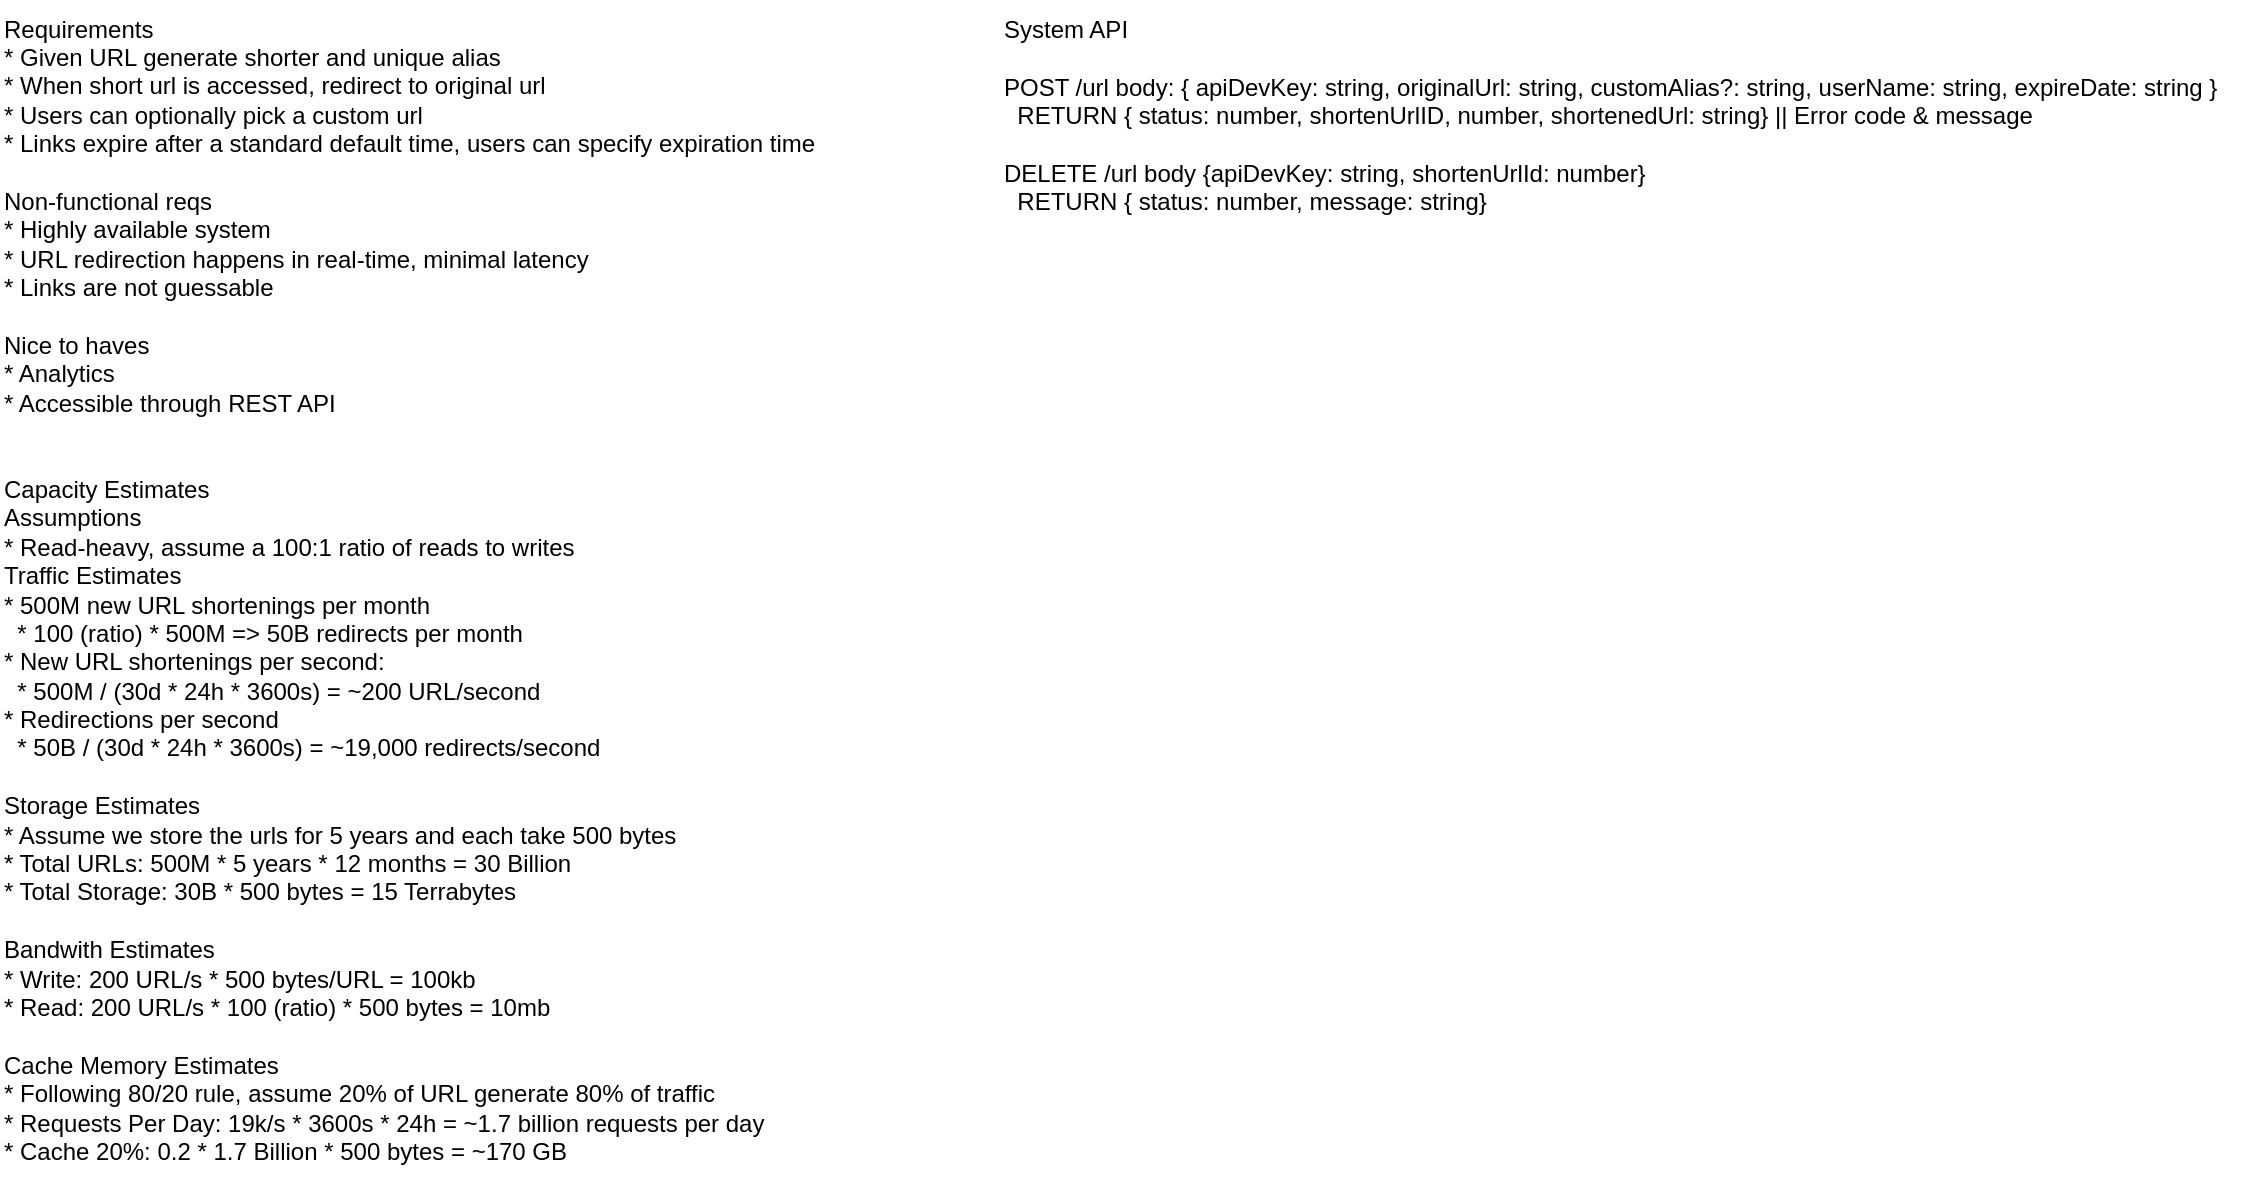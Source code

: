 <mxfile version="21.7.5" type="github">
  <diagram name="Page-1" id="qBK1Ee0jKXNqwQDiL-o2">
    <mxGraphModel dx="1234" dy="1157" grid="1" gridSize="10" guides="1" tooltips="1" connect="1" arrows="1" fold="1" page="1" pageScale="1" pageWidth="850" pageHeight="1100" math="0" shadow="0">
      <root>
        <mxCell id="0" />
        <mxCell id="1" parent="0" />
        <mxCell id="px_U8xJiQbBfxchhKDif-1" value="Requirements&lt;br&gt;* Given URL generate shorter and unique alias&lt;br&gt;* When short url is accessed, redirect to original url&lt;br&gt;* Users can optionally pick a custom url&lt;br&gt;* Links expire after a standard default time, users can specify expiration time&lt;br&gt;&lt;br&gt;Non-functional reqs&lt;br&gt;* Highly available system&lt;br&gt;* URL redirection happens in real-time, minimal latency&lt;br&gt;* Links are not guessable&lt;br&gt;&lt;br&gt;Nice to haves&lt;br&gt;* Analytics&lt;br&gt;* Accessible through REST API&lt;br&gt;&lt;br&gt;&lt;br&gt;Capacity Estimates&lt;br&gt;Assumptions&lt;br&gt;* Read-heavy, assume a 100:1 ratio of reads to writes&lt;br&gt;Traffic Estimates&lt;br&gt;* 500M new URL shortenings per month&lt;br&gt;&amp;nbsp; * 100 (ratio) * 500M =&amp;gt; 50B redirects per month&lt;br&gt;* New URL shortenings per second:&lt;br&gt;&amp;nbsp; * 500M / (30d * 24h * 3600s) = ~200 URL/second&lt;br&gt;* Redirections per second&lt;br&gt;&amp;nbsp; * 50B / (30d * 24h * 3600s) = ~19,000 redirects/second&lt;br&gt;&lt;br&gt;Storage Estimates&lt;br&gt;* Assume we store the urls for 5 years and each take 500 bytes&lt;br&gt;* Total URLs: 500M * 5 years * 12 months = 30 Billion&lt;br&gt;* Total Storage: 30B * 500 bytes = 15 Terrabytes&lt;br&gt;&lt;br&gt;Bandwith Estimates&lt;br&gt;* Write: 200 URL/s * 500 bytes/URL = 100kb&lt;br&gt;* Read: 200 URL/s * 100 (ratio) * 500 bytes = 10mb&lt;br&gt;&lt;br&gt;Cache Memory Estimates&lt;br&gt;* Following 80/20 rule, assume 20% of URL generate 80% of traffic&lt;br&gt;* Requests Per Day: 19k/s * 3600s * 24h = ~1.7 billion requests per day&lt;br&gt;* Cache 20%: 0.2 * 1.7 Billion * 500 bytes = ~170 GB" style="text;html=1;align=left;verticalAlign=middle;resizable=0;points=[];autosize=1;strokeColor=none;fillColor=none;" vertex="1" parent="1">
          <mxGeometry width="430" height="590" as="geometry" />
        </mxCell>
        <mxCell id="px_U8xJiQbBfxchhKDif-2" value="System API&lt;br&gt;&lt;br&gt;&lt;div style=&quot;&quot;&gt;&lt;span style=&quot;background-color: initial;&quot;&gt;POST /url body: { apiDevKey: string, originalUrl: string, customAlias?: string, userName: string, expireDate: string }&lt;/span&gt;&lt;/div&gt;&lt;div style=&quot;&quot;&gt;&lt;span style=&quot;background-color: initial;&quot;&gt;&amp;nbsp; RETURN { status: number, shortenUrlID, number, shortenedUrl: string} || Error code &amp;amp; message&lt;/span&gt;&lt;/div&gt;&lt;div style=&quot;&quot;&gt;&lt;span style=&quot;background-color: initial;&quot;&gt;&lt;br&gt;&lt;/span&gt;&lt;/div&gt;&lt;div style=&quot;&quot;&gt;&lt;span style=&quot;background-color: initial;&quot;&gt;DELETE /url body {apiDevKey: string, shortenUrlId: number}&lt;br&gt;&amp;nbsp; RETURN { status: number, message: string}&lt;/span&gt;&lt;/div&gt;&lt;div style=&quot;&quot;&gt;&lt;span style=&quot;background-color: initial;&quot;&gt;&lt;br&gt;&lt;/span&gt;&lt;/div&gt;" style="text;html=1;align=left;verticalAlign=middle;resizable=0;points=[];autosize=1;strokeColor=none;fillColor=none;" vertex="1" parent="1">
          <mxGeometry x="500" width="630" height="130" as="geometry" />
        </mxCell>
      </root>
    </mxGraphModel>
  </diagram>
</mxfile>
